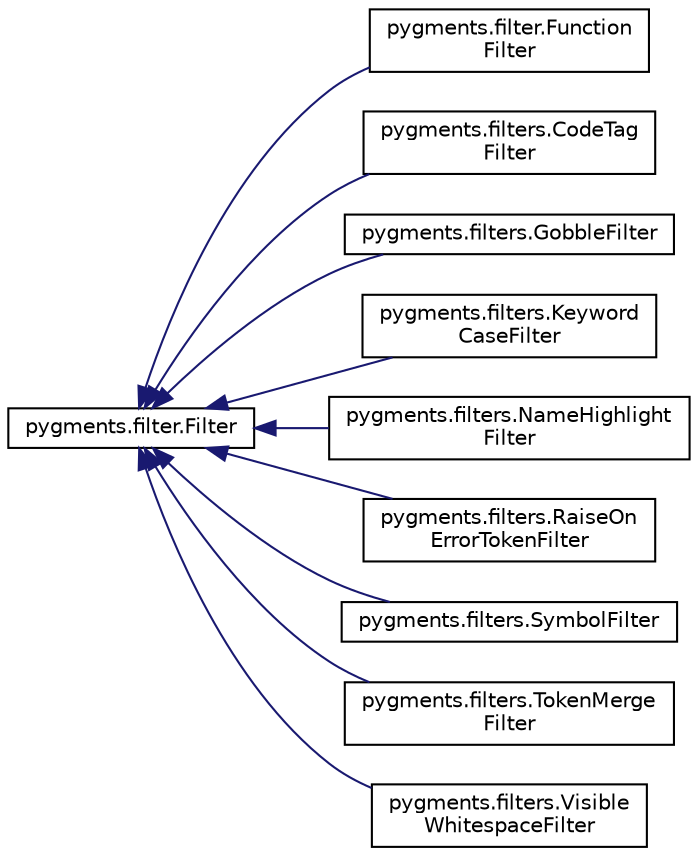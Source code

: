 digraph "Graphical Class Hierarchy"
{
 // LATEX_PDF_SIZE
  edge [fontname="Helvetica",fontsize="10",labelfontname="Helvetica",labelfontsize="10"];
  node [fontname="Helvetica",fontsize="10",shape=record];
  rankdir="LR";
  Node0 [label="pygments.filter.Filter",height=0.2,width=0.4,color="black", fillcolor="white", style="filled",URL="$classpygments_1_1filter_1_1Filter.html",tooltip=" "];
  Node0 -> Node1 [dir="back",color="midnightblue",fontsize="10",style="solid",fontname="Helvetica"];
  Node1 [label="pygments.filter.Function\lFilter",height=0.2,width=0.4,color="black", fillcolor="white", style="filled",URL="$classpygments_1_1filter_1_1FunctionFilter.html",tooltip=" "];
  Node0 -> Node2 [dir="back",color="midnightblue",fontsize="10",style="solid",fontname="Helvetica"];
  Node2 [label="pygments.filters.CodeTag\lFilter",height=0.2,width=0.4,color="black", fillcolor="white", style="filled",URL="$classpygments_1_1filters_1_1CodeTagFilter.html",tooltip=" "];
  Node0 -> Node3 [dir="back",color="midnightblue",fontsize="10",style="solid",fontname="Helvetica"];
  Node3 [label="pygments.filters.GobbleFilter",height=0.2,width=0.4,color="black", fillcolor="white", style="filled",URL="$classpygments_1_1filters_1_1GobbleFilter.html",tooltip=" "];
  Node0 -> Node4 [dir="back",color="midnightblue",fontsize="10",style="solid",fontname="Helvetica"];
  Node4 [label="pygments.filters.Keyword\lCaseFilter",height=0.2,width=0.4,color="black", fillcolor="white", style="filled",URL="$classpygments_1_1filters_1_1KeywordCaseFilter.html",tooltip=" "];
  Node0 -> Node5 [dir="back",color="midnightblue",fontsize="10",style="solid",fontname="Helvetica"];
  Node5 [label="pygments.filters.NameHighlight\lFilter",height=0.2,width=0.4,color="black", fillcolor="white", style="filled",URL="$classpygments_1_1filters_1_1NameHighlightFilter.html",tooltip=" "];
  Node0 -> Node6 [dir="back",color="midnightblue",fontsize="10",style="solid",fontname="Helvetica"];
  Node6 [label="pygments.filters.RaiseOn\lErrorTokenFilter",height=0.2,width=0.4,color="black", fillcolor="white", style="filled",URL="$classpygments_1_1filters_1_1RaiseOnErrorTokenFilter.html",tooltip=" "];
  Node0 -> Node7 [dir="back",color="midnightblue",fontsize="10",style="solid",fontname="Helvetica"];
  Node7 [label="pygments.filters.SymbolFilter",height=0.2,width=0.4,color="black", fillcolor="white", style="filled",URL="$classpygments_1_1filters_1_1SymbolFilter.html",tooltip=" "];
  Node0 -> Node8 [dir="back",color="midnightblue",fontsize="10",style="solid",fontname="Helvetica"];
  Node8 [label="pygments.filters.TokenMerge\lFilter",height=0.2,width=0.4,color="black", fillcolor="white", style="filled",URL="$classpygments_1_1filters_1_1TokenMergeFilter.html",tooltip=" "];
  Node0 -> Node9 [dir="back",color="midnightblue",fontsize="10",style="solid",fontname="Helvetica"];
  Node9 [label="pygments.filters.Visible\lWhitespaceFilter",height=0.2,width=0.4,color="black", fillcolor="white", style="filled",URL="$classpygments_1_1filters_1_1VisibleWhitespaceFilter.html",tooltip=" "];
}
